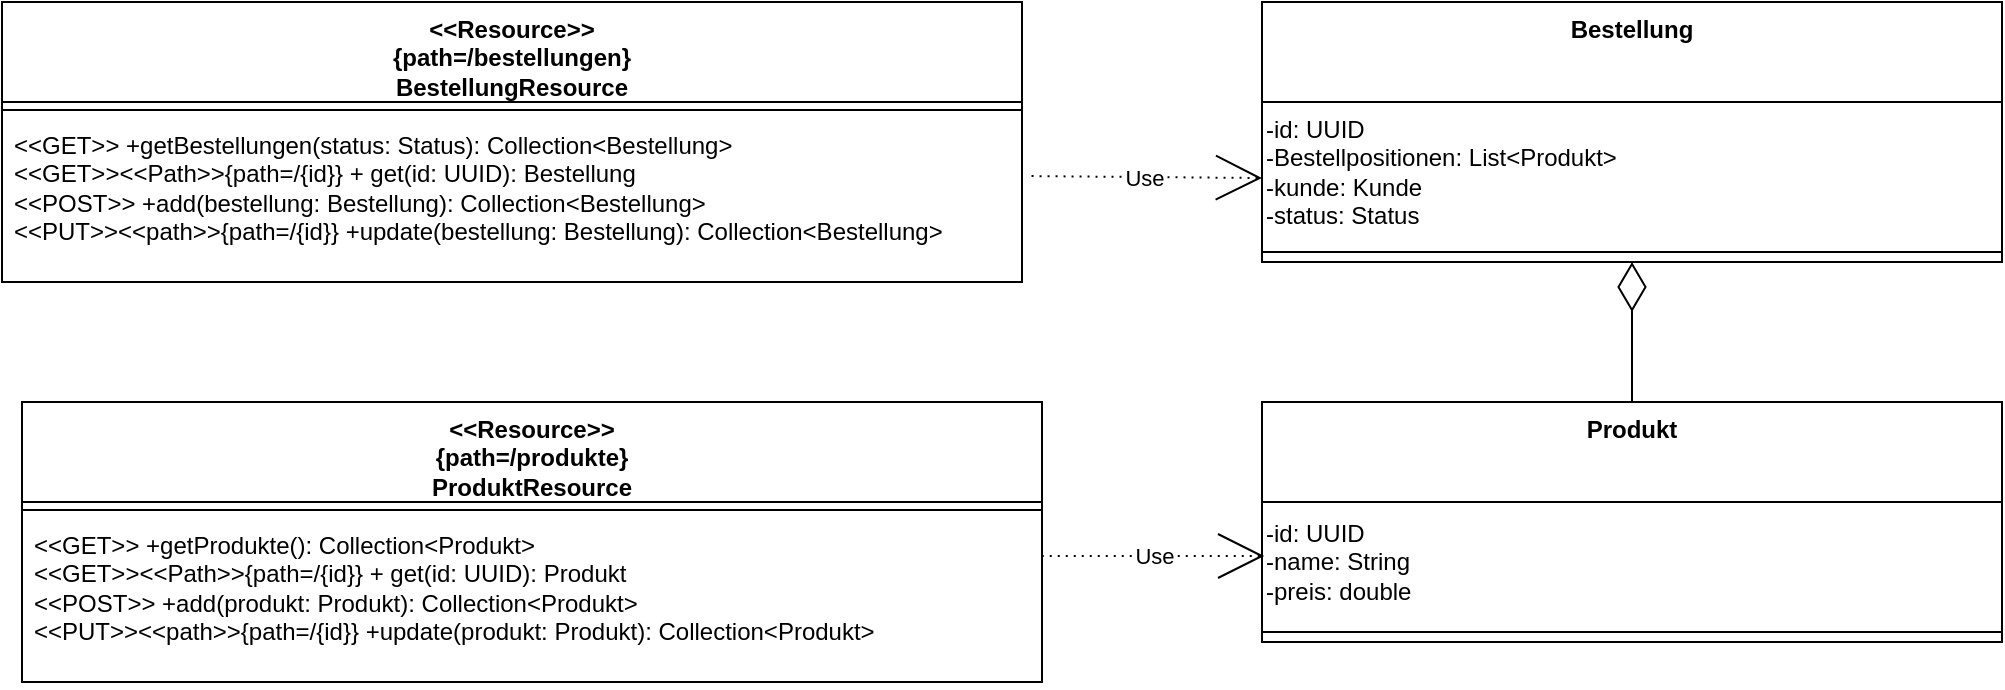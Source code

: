 <mxfile version="21.3.4" type="github">
  <diagram name="Seite-1" id="I6iOon1RQX14vJUxu-KA">
    <mxGraphModel dx="2021" dy="766" grid="1" gridSize="10" guides="1" tooltips="1" connect="1" arrows="1" fold="1" page="1" pageScale="1" pageWidth="827" pageHeight="1169" math="0" shadow="0">
      <root>
        <mxCell id="0" />
        <mxCell id="1" parent="0" />
        <mxCell id="6v_-jyaMjuEqhTsef6yV-1" value="&amp;lt;&amp;lt;Resource&amp;gt;&amp;gt;&lt;br&gt;{path=/bestellungen}&lt;br&gt;BestellungResource" style="swimlane;fontStyle=1;align=center;verticalAlign=top;childLayout=stackLayout;horizontal=1;startSize=50;horizontalStack=0;resizeParent=1;resizeParentMax=0;resizeLast=0;collapsible=1;marginBottom=0;whiteSpace=wrap;html=1;" parent="1" vertex="1">
          <mxGeometry x="-80" y="160" width="510" height="140" as="geometry" />
        </mxCell>
        <mxCell id="6v_-jyaMjuEqhTsef6yV-3" value="" style="line;strokeWidth=1;fillColor=none;align=left;verticalAlign=middle;spacingTop=-1;spacingLeft=3;spacingRight=3;rotatable=0;labelPosition=right;points=[];portConstraint=eastwest;strokeColor=inherit;" parent="6v_-jyaMjuEqhTsef6yV-1" vertex="1">
          <mxGeometry y="50" width="510" height="8" as="geometry" />
        </mxCell>
        <mxCell id="6v_-jyaMjuEqhTsef6yV-4" value="&amp;lt;&amp;lt;GET&amp;gt;&amp;gt; +getBestellungen(status: Status): Collection&amp;lt;Bestellung&amp;gt;&lt;br&gt;&amp;lt;&amp;lt;GET&amp;gt;&amp;gt;&amp;lt;&amp;lt;Path&amp;gt;&amp;gt;{path=/{id}} + get(id: UUID): Bestellung&lt;br&gt;&amp;lt;&amp;lt;POST&amp;gt;&amp;gt; +add(bestellung: Bestellung): Collection&amp;lt;Bestellung&amp;gt;&lt;br&gt;&amp;lt;&amp;lt;PUT&amp;gt;&amp;gt;&amp;lt;&amp;lt;path&amp;gt;&amp;gt;{path=/{id}} +update(bestellung: Bestellung): Collection&amp;lt;Bestellung&amp;gt;" style="text;strokeColor=none;fillColor=none;align=left;verticalAlign=top;spacingLeft=4;spacingRight=4;overflow=hidden;rotatable=0;points=[[0,0.5],[1,0.5]];portConstraint=eastwest;whiteSpace=wrap;html=1;" parent="6v_-jyaMjuEqhTsef6yV-1" vertex="1">
          <mxGeometry y="58" width="510" height="82" as="geometry" />
        </mxCell>
        <mxCell id="iMCJh3czCJVGlUsnVCs7-1" value="Bestellung&lt;br&gt;" style="swimlane;fontStyle=1;align=center;verticalAlign=top;childLayout=stackLayout;horizontal=1;startSize=50;horizontalStack=0;resizeParent=1;resizeParentMax=0;resizeLast=0;collapsible=1;marginBottom=0;whiteSpace=wrap;html=1;" vertex="1" parent="1">
          <mxGeometry x="550" y="160" width="370" height="130" as="geometry" />
        </mxCell>
        <mxCell id="iMCJh3czCJVGlUsnVCs7-5" value="-id: UUID&lt;br&gt;-Bestellpositionen: List&amp;lt;Produkt&amp;gt;&lt;br&gt;-kunde: Kunde&lt;br&gt;-status: Status" style="text;html=1;align=left;verticalAlign=middle;resizable=0;points=[];autosize=1;strokeColor=none;fillColor=none;" vertex="1" parent="iMCJh3czCJVGlUsnVCs7-1">
          <mxGeometry y="50" width="370" height="70" as="geometry" />
        </mxCell>
        <mxCell id="iMCJh3czCJVGlUsnVCs7-2" value="" style="line;strokeWidth=1;fillColor=none;align=left;verticalAlign=middle;spacingTop=-1;spacingLeft=3;spacingRight=3;rotatable=0;labelPosition=right;points=[];portConstraint=eastwest;strokeColor=inherit;" vertex="1" parent="iMCJh3czCJVGlUsnVCs7-1">
          <mxGeometry y="120" width="370" height="10" as="geometry" />
        </mxCell>
        <mxCell id="iMCJh3czCJVGlUsnVCs7-7" value="Use" style="endArrow=none;dashed=1;html=1;dashPattern=1 3;strokeWidth=1;rounded=0;entryX=1.004;entryY=0.354;entryDx=0;entryDy=0;exitX=0;exitY=0.543;exitDx=0;exitDy=0;exitPerimeter=0;endFill=0;startArrow=open;startFill=0;endSize=6;startSize=21;entryPerimeter=0;" edge="1" parent="1" source="iMCJh3czCJVGlUsnVCs7-5" target="6v_-jyaMjuEqhTsef6yV-4">
          <mxGeometry width="50" height="50" relative="1" as="geometry">
            <mxPoint x="390" y="420" as="sourcePoint" />
            <mxPoint x="490" y="280" as="targetPoint" />
          </mxGeometry>
        </mxCell>
        <mxCell id="iMCJh3czCJVGlUsnVCs7-8" value="&amp;lt;&amp;lt;Resource&amp;gt;&amp;gt;&lt;br&gt;{path=/produkte}&lt;br&gt;ProduktResource" style="swimlane;fontStyle=1;align=center;verticalAlign=top;childLayout=stackLayout;horizontal=1;startSize=50;horizontalStack=0;resizeParent=1;resizeParentMax=0;resizeLast=0;collapsible=1;marginBottom=0;whiteSpace=wrap;html=1;" vertex="1" parent="1">
          <mxGeometry x="-70" y="360" width="510" height="140" as="geometry" />
        </mxCell>
        <mxCell id="iMCJh3czCJVGlUsnVCs7-9" value="" style="line;strokeWidth=1;fillColor=none;align=left;verticalAlign=middle;spacingTop=-1;spacingLeft=3;spacingRight=3;rotatable=0;labelPosition=right;points=[];portConstraint=eastwest;strokeColor=inherit;" vertex="1" parent="iMCJh3czCJVGlUsnVCs7-8">
          <mxGeometry y="50" width="510" height="8" as="geometry" />
        </mxCell>
        <mxCell id="iMCJh3czCJVGlUsnVCs7-10" value="&amp;lt;&amp;lt;GET&amp;gt;&amp;gt; +getProdukte(): Collection&amp;lt;Produkt&amp;gt;&lt;br&gt;&amp;lt;&amp;lt;GET&amp;gt;&amp;gt;&amp;lt;&amp;lt;Path&amp;gt;&amp;gt;{path=/{id}} + get(id: UUID): Produkt&lt;br&gt;&amp;lt;&amp;lt;POST&amp;gt;&amp;gt; +add(produkt: Produkt): Collection&amp;lt;Produkt&amp;gt;&lt;br&gt;&amp;lt;&amp;lt;PUT&amp;gt;&amp;gt;&amp;lt;&amp;lt;path&amp;gt;&amp;gt;{path=/{id}} +update(produkt: Produkt): Collection&amp;lt;Produkt&amp;gt;" style="text;strokeColor=none;fillColor=none;align=left;verticalAlign=top;spacingLeft=4;spacingRight=4;overflow=hidden;rotatable=0;points=[[0,0.5],[1,0.5]];portConstraint=eastwest;whiteSpace=wrap;html=1;" vertex="1" parent="iMCJh3czCJVGlUsnVCs7-8">
          <mxGeometry y="58" width="510" height="82" as="geometry" />
        </mxCell>
        <mxCell id="iMCJh3czCJVGlUsnVCs7-11" value="Produkt" style="swimlane;fontStyle=1;align=center;verticalAlign=top;childLayout=stackLayout;horizontal=1;startSize=50;horizontalStack=0;resizeParent=1;resizeParentMax=0;resizeLast=0;collapsible=1;marginBottom=0;whiteSpace=wrap;html=1;" vertex="1" parent="1">
          <mxGeometry x="550" y="360" width="370" height="120" as="geometry" />
        </mxCell>
        <mxCell id="iMCJh3czCJVGlUsnVCs7-12" value="-id: UUID&lt;br&gt;-name: String&lt;br&gt;-preis: double" style="text;html=1;align=left;verticalAlign=middle;resizable=0;points=[];autosize=1;strokeColor=none;fillColor=none;" vertex="1" parent="iMCJh3czCJVGlUsnVCs7-11">
          <mxGeometry y="50" width="370" height="60" as="geometry" />
        </mxCell>
        <mxCell id="iMCJh3czCJVGlUsnVCs7-13" value="" style="line;strokeWidth=1;fillColor=none;align=left;verticalAlign=middle;spacingTop=-1;spacingLeft=3;spacingRight=3;rotatable=0;labelPosition=right;points=[];portConstraint=eastwest;strokeColor=inherit;" vertex="1" parent="iMCJh3czCJVGlUsnVCs7-11">
          <mxGeometry y="110" width="370" height="10" as="geometry" />
        </mxCell>
        <mxCell id="iMCJh3czCJVGlUsnVCs7-14" value="Use" style="endArrow=none;dashed=1;html=1;dashPattern=1 3;strokeWidth=1;rounded=0;exitX=0.003;exitY=0.45;exitDx=0;exitDy=0;exitPerimeter=0;endFill=0;startArrow=open;startFill=0;startSize=21;" edge="1" parent="1" source="iMCJh3czCJVGlUsnVCs7-12">
          <mxGeometry width="50" height="50" relative="1" as="geometry">
            <mxPoint x="60" y="685" as="sourcePoint" />
            <mxPoint x="440" y="437" as="targetPoint" />
          </mxGeometry>
        </mxCell>
        <mxCell id="iMCJh3czCJVGlUsnVCs7-15" value="" style="endArrow=diamondThin;html=1;rounded=0;entryX=0.5;entryY=1;entryDx=0;entryDy=0;endFill=0;strokeWidth=1;endSize=22;" edge="1" parent="1" source="iMCJh3czCJVGlUsnVCs7-11" target="iMCJh3czCJVGlUsnVCs7-1">
          <mxGeometry width="50" height="50" relative="1" as="geometry">
            <mxPoint x="390" y="520" as="sourcePoint" />
            <mxPoint x="440" y="470" as="targetPoint" />
          </mxGeometry>
        </mxCell>
      </root>
    </mxGraphModel>
  </diagram>
</mxfile>
